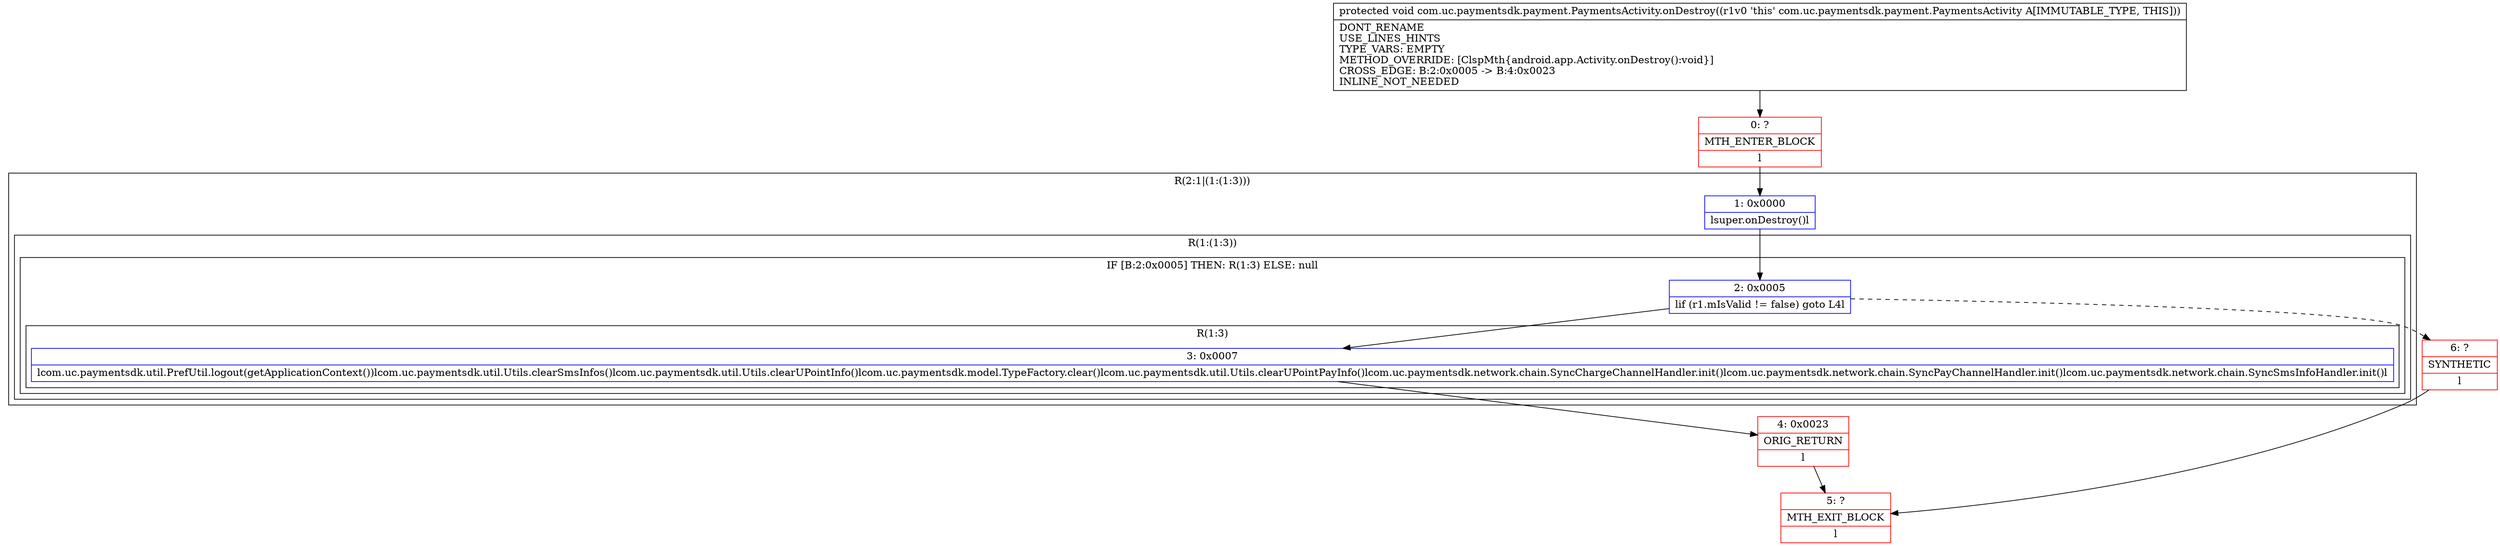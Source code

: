 digraph "CFG forcom.uc.paymentsdk.payment.PaymentsActivity.onDestroy()V" {
subgraph cluster_Region_1622785888 {
label = "R(2:1|(1:(1:3)))";
node [shape=record,color=blue];
Node_1 [shape=record,label="{1\:\ 0x0000|lsuper.onDestroy()l}"];
subgraph cluster_Region_456995278 {
label = "R(1:(1:3))";
node [shape=record,color=blue];
subgraph cluster_IfRegion_242844146 {
label = "IF [B:2:0x0005] THEN: R(1:3) ELSE: null";
node [shape=record,color=blue];
Node_2 [shape=record,label="{2\:\ 0x0005|lif (r1.mIsValid != false) goto L4l}"];
subgraph cluster_Region_1217678952 {
label = "R(1:3)";
node [shape=record,color=blue];
Node_3 [shape=record,label="{3\:\ 0x0007|lcom.uc.paymentsdk.util.PrefUtil.logout(getApplicationContext())lcom.uc.paymentsdk.util.Utils.clearSmsInfos()lcom.uc.paymentsdk.util.Utils.clearUPointInfo()lcom.uc.paymentsdk.model.TypeFactory.clear()lcom.uc.paymentsdk.util.Utils.clearUPointPayInfo()lcom.uc.paymentsdk.network.chain.SyncChargeChannelHandler.init()lcom.uc.paymentsdk.network.chain.SyncPayChannelHandler.init()lcom.uc.paymentsdk.network.chain.SyncSmsInfoHandler.init()l}"];
}
}
}
}
Node_0 [shape=record,color=red,label="{0\:\ ?|MTH_ENTER_BLOCK\l|l}"];
Node_4 [shape=record,color=red,label="{4\:\ 0x0023|ORIG_RETURN\l|l}"];
Node_5 [shape=record,color=red,label="{5\:\ ?|MTH_EXIT_BLOCK\l|l}"];
Node_6 [shape=record,color=red,label="{6\:\ ?|SYNTHETIC\l|l}"];
MethodNode[shape=record,label="{protected void com.uc.paymentsdk.payment.PaymentsActivity.onDestroy((r1v0 'this' com.uc.paymentsdk.payment.PaymentsActivity A[IMMUTABLE_TYPE, THIS]))  | DONT_RENAME\lUSE_LINES_HINTS\lTYPE_VARS: EMPTY\lMETHOD_OVERRIDE: [ClspMth\{android.app.Activity.onDestroy():void\}]\lCROSS_EDGE: B:2:0x0005 \-\> B:4:0x0023\lINLINE_NOT_NEEDED\l}"];
MethodNode -> Node_0;
Node_1 -> Node_2;
Node_2 -> Node_3;
Node_2 -> Node_6[style=dashed];
Node_3 -> Node_4;
Node_0 -> Node_1;
Node_4 -> Node_5;
Node_6 -> Node_5;
}


